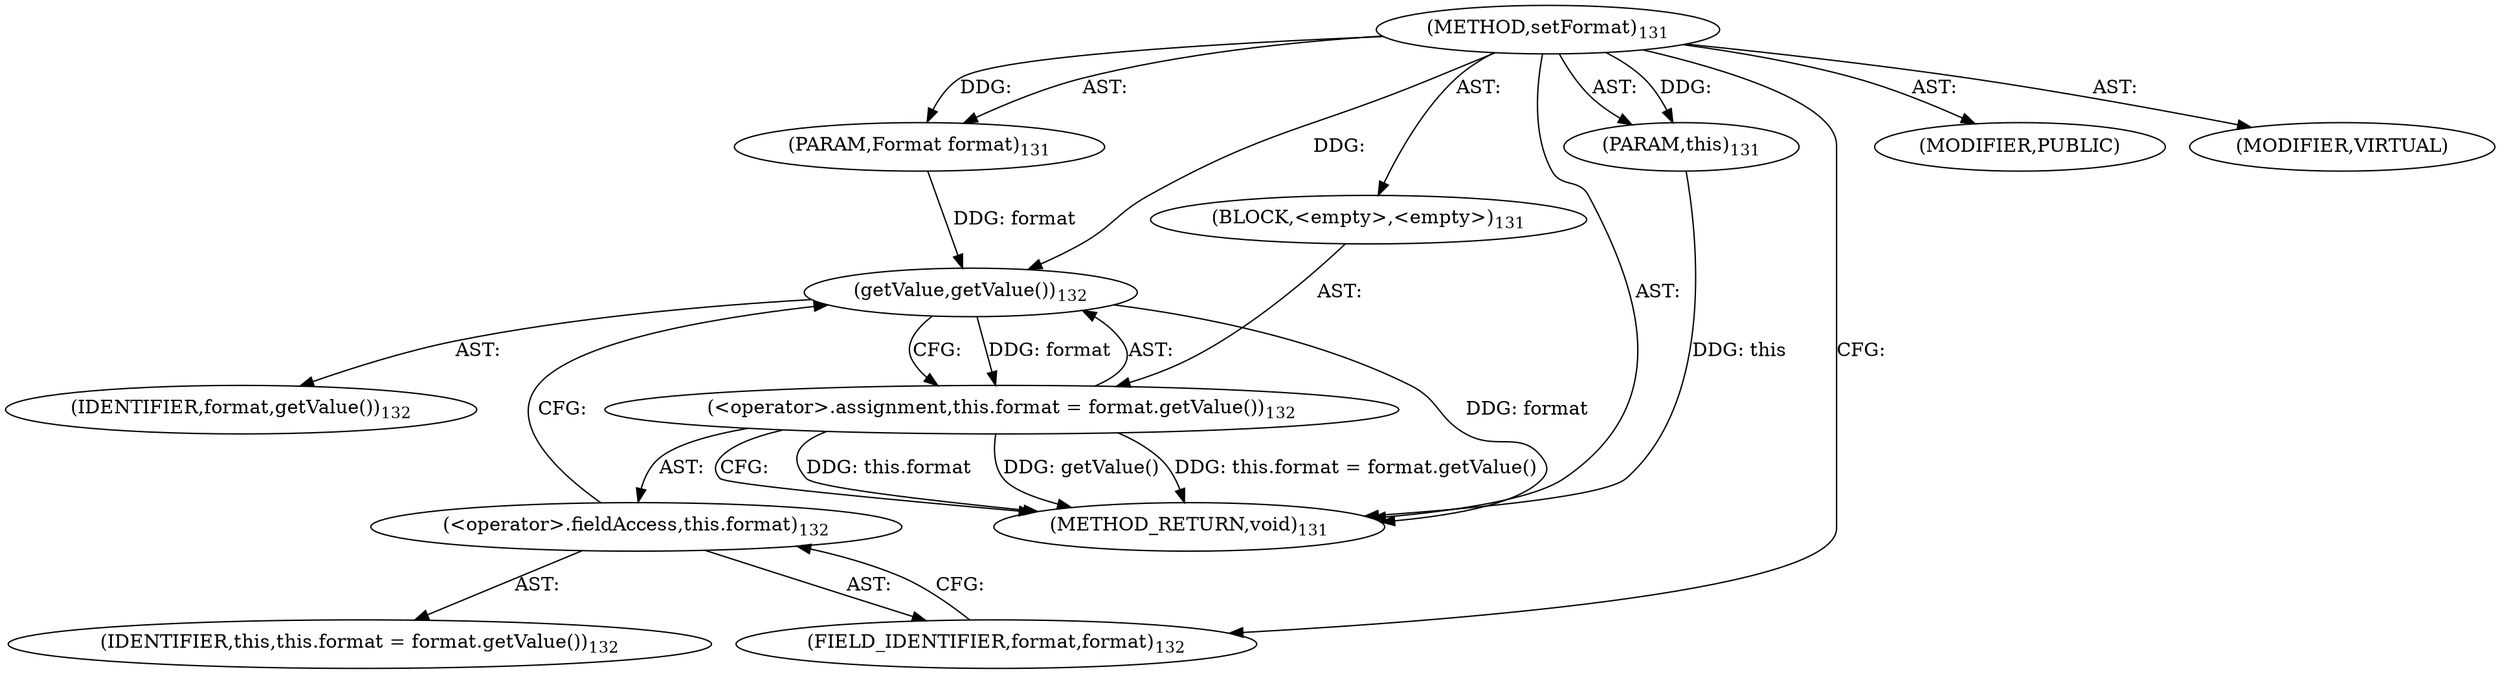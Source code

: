 digraph "setFormat" {  
"111669149700" [label = <(METHOD,setFormat)<SUB>131</SUB>> ]
"115964116992" [label = <(PARAM,this)<SUB>131</SUB>> ]
"115964117003" [label = <(PARAM,Format format)<SUB>131</SUB>> ]
"25769803780" [label = <(BLOCK,&lt;empty&gt;,&lt;empty&gt;)<SUB>131</SUB>> ]
"30064771081" [label = <(&lt;operator&gt;.assignment,this.format = format.getValue())<SUB>132</SUB>> ]
"30064771082" [label = <(&lt;operator&gt;.fieldAccess,this.format)<SUB>132</SUB>> ]
"68719476736" [label = <(IDENTIFIER,this,this.format = format.getValue())<SUB>132</SUB>> ]
"55834574854" [label = <(FIELD_IDENTIFIER,format,format)<SUB>132</SUB>> ]
"30064771083" [label = <(getValue,getValue())<SUB>132</SUB>> ]
"68719476747" [label = <(IDENTIFIER,format,getValue())<SUB>132</SUB>> ]
"133143986198" [label = <(MODIFIER,PUBLIC)> ]
"133143986199" [label = <(MODIFIER,VIRTUAL)> ]
"128849018884" [label = <(METHOD_RETURN,void)<SUB>131</SUB>> ]
  "111669149700" -> "115964116992"  [ label = "AST: "] 
  "111669149700" -> "115964117003"  [ label = "AST: "] 
  "111669149700" -> "25769803780"  [ label = "AST: "] 
  "111669149700" -> "133143986198"  [ label = "AST: "] 
  "111669149700" -> "133143986199"  [ label = "AST: "] 
  "111669149700" -> "128849018884"  [ label = "AST: "] 
  "25769803780" -> "30064771081"  [ label = "AST: "] 
  "30064771081" -> "30064771082"  [ label = "AST: "] 
  "30064771081" -> "30064771083"  [ label = "AST: "] 
  "30064771082" -> "68719476736"  [ label = "AST: "] 
  "30064771082" -> "55834574854"  [ label = "AST: "] 
  "30064771083" -> "68719476747"  [ label = "AST: "] 
  "30064771081" -> "128849018884"  [ label = "CFG: "] 
  "30064771082" -> "30064771083"  [ label = "CFG: "] 
  "30064771083" -> "30064771081"  [ label = "CFG: "] 
  "55834574854" -> "30064771082"  [ label = "CFG: "] 
  "111669149700" -> "55834574854"  [ label = "CFG: "] 
  "115964116992" -> "128849018884"  [ label = "DDG: this"] 
  "30064771081" -> "128849018884"  [ label = "DDG: this.format"] 
  "30064771083" -> "128849018884"  [ label = "DDG: format"] 
  "30064771081" -> "128849018884"  [ label = "DDG: getValue()"] 
  "30064771081" -> "128849018884"  [ label = "DDG: this.format = format.getValue()"] 
  "111669149700" -> "115964116992"  [ label = "DDG: "] 
  "111669149700" -> "115964117003"  [ label = "DDG: "] 
  "30064771083" -> "30064771081"  [ label = "DDG: format"] 
  "115964117003" -> "30064771083"  [ label = "DDG: format"] 
  "111669149700" -> "30064771083"  [ label = "DDG: "] 
}
